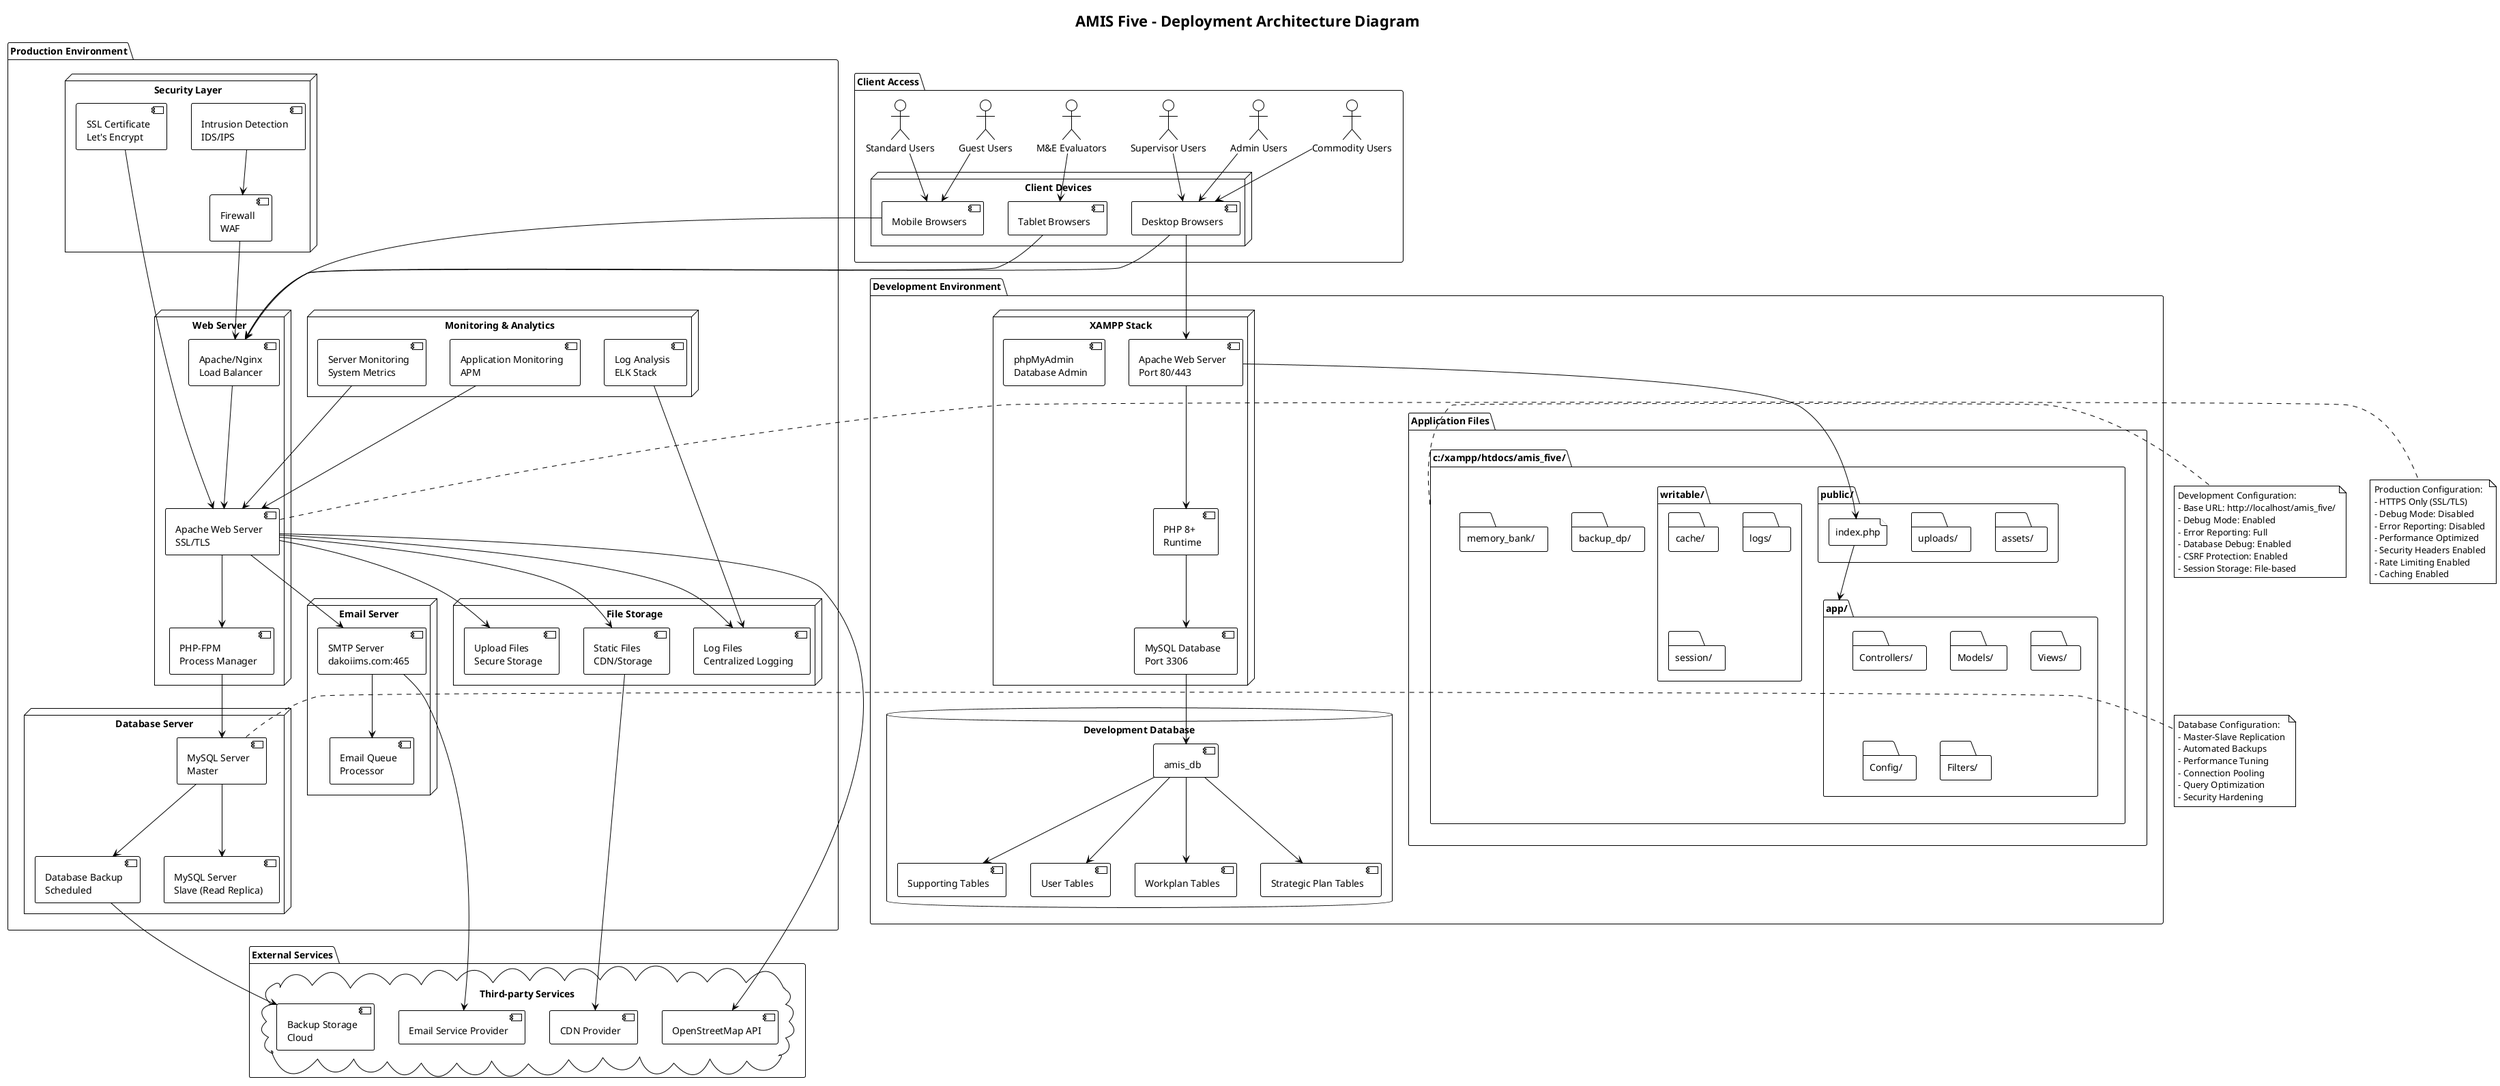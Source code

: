 @startuml AMIS_Deployment_Architecture
!theme plain
title AMIS Five - Deployment Architecture Diagram

!define RECTANGLE class

package "Development Environment" {
    node "XAMPP Stack" {
        component [Apache Web Server\nPort 80/443] as DevApache
        component [MySQL Database\nPort 3306] as DevMySQL
        component [PHP 8+\nRuntime] as DevPHP
        component [phpMyAdmin\nDatabase Admin] as DevPhpMyAdmin
    }
    
    folder "Application Files" {
        folder "c:/xampp/htdocs/amis_five/" as DevAppRoot {
            folder "app/" as DevApp {
                folder "Controllers/" as DevControllers
                folder "Models/" as DevModels
                folder "Views/" as DevViews
                folder "Config/" as DevConfig
                folder "Filters/" as DevFilters
            }
            folder "public/" as DevPublic {
                folder "assets/" as DevAssets
                folder "uploads/" as DevUploads
                file "index.php" as DevIndex
            }
            folder "writable/" as DevWritable {
                folder "cache/" as DevCache
                folder "logs/" as DevLogs
                folder "session/" as DevSession
            }
            folder "backup_dp/" as DevBackup
            folder "memory_bank/" as DevMemory
        }
    }
    
    database "Development Database" {
        [amis_db] as DevDB
        [User Tables] as DevUserTables
        [Workplan Tables] as DevWorkplanTables
        [Strategic Plan Tables] as DevPlanTables
        [Supporting Tables] as DevSupportTables
    }
}

package "Production Environment" {
    node "Web Server" {
        component [Apache/Nginx\nLoad Balancer] as ProdLB
        component [Apache Web Server\nSSL/TLS] as ProdApache
        component [PHP-FPM\nProcess Manager] as ProdPHP
    }
    
    node "Database Server" {
        component [MySQL Server\nMaster] as ProdMySQL
        component [MySQL Server\nSlave (Read Replica)] as ProdMySQLSlave
        component [Database Backup\nScheduled] as ProdBackup
    }
    
    node "File Storage" {
        component [Static Files\nCDN/Storage] as ProdCDN
        component [Upload Files\nSecure Storage] as ProdStorage
        component [Log Files\nCentralized Logging] as ProdLogs
    }
    
    node "Email Server" {
        component [SMTP Server\ndakoiims.com:465] as ProdSMTP
        component [Email Queue\nProcessor] as ProdEmailQueue
    }
    
    node "Security Layer" {
        component [Firewall\nWAF] as ProdFirewall
        component [SSL Certificate\nLet's Encrypt] as ProdSSL
        component [Intrusion Detection\nIDS/IPS] as ProdIDS
    }
    
    node "Monitoring & Analytics" {
        component [Application Monitoring\nAPM] as ProdAPM
        component [Server Monitoring\nSystem Metrics] as ProdMonitoring
        component [Log Analysis\nELK Stack] as ProdLogAnalysis
    }
}

package "External Services" {
    cloud "Third-party Services" {
        [OpenStreetMap API] as OSMService
        [Email Service Provider] as EmailProvider
        [Backup Storage\nCloud] as CloudBackup
        [CDN Provider] as CDNProvider
    }
}

package "Client Access" {
    actor "Admin Users" as AdminUsers
    actor "Supervisor Users" as SupervisorUsers
    actor "Standard Users" as StandardUsers
    actor "M&E Evaluators" as MEUsers
    actor "Commodity Users" as CommodityUsers
    actor "Guest Users" as GuestUsers
    
    node "Client Devices" {
        [Desktop Browsers] as DesktopBrowsers
        [Mobile Browsers] as MobileBrowsers
        [Tablet Browsers] as TabletBrowsers
    }
}

' Development Environment Connections
DevApache --> DevPHP
DevPHP --> DevMySQL
DevApache --> DevIndex
DevIndex --> DevApp
DevMySQL --> DevDB
DevDB --> DevUserTables
DevDB --> DevWorkplanTables
DevDB --> DevPlanTables
DevDB --> DevSupportTables

' Production Environment Connections
ProdLB --> ProdApache
ProdApache --> ProdPHP
ProdPHP --> ProdMySQL
ProdMySQL --> ProdMySQLSlave
ProdMySQL --> ProdBackup

ProdApache --> ProdCDN
ProdApache --> ProdStorage
ProdApache --> ProdLogs

ProdApache --> ProdSMTP
ProdSMTP --> ProdEmailQueue

ProdFirewall --> ProdLB
ProdSSL --> ProdApache
ProdIDS --> ProdFirewall

ProdAPM --> ProdApache
ProdMonitoring --> ProdApache
ProdLogAnalysis --> ProdLogs

' External Service Connections
ProdApache --> OSMService
ProdSMTP --> EmailProvider
ProdBackup --> CloudBackup
ProdCDN --> CDNProvider

' Client Connections
AdminUsers --> DesktopBrowsers
SupervisorUsers --> DesktopBrowsers
StandardUsers --> MobileBrowsers
MEUsers --> TabletBrowsers
CommodityUsers --> DesktopBrowsers
GuestUsers --> MobileBrowsers

DesktopBrowsers --> ProdLB
MobileBrowsers --> ProdLB
TabletBrowsers --> ProdLB

' Development Access
DesktopBrowsers --> DevApache

note right of DevAppRoot
  Development Configuration:
  - Base URL: http://localhost/amis_five/
  - Debug Mode: Enabled
  - Error Reporting: Full
  - Database Debug: Enabled
  - CSRF Protection: Enabled
  - Session Storage: File-based
end note

note right of ProdApache
  Production Configuration:
  - HTTPS Only (SSL/TLS)
  - Debug Mode: Disabled
  - Error Reporting: Disabled
  - Performance Optimized
  - Security Headers Enabled
  - Rate Limiting Enabled
  - Caching Enabled
end note

note right of ProdMySQL
  Database Configuration:
  - Master-Slave Replication
  - Automated Backups
  - Performance Tuning
  - Connection Pooling
  - Query Optimization
  - Security Hardening
end note

@enduml
